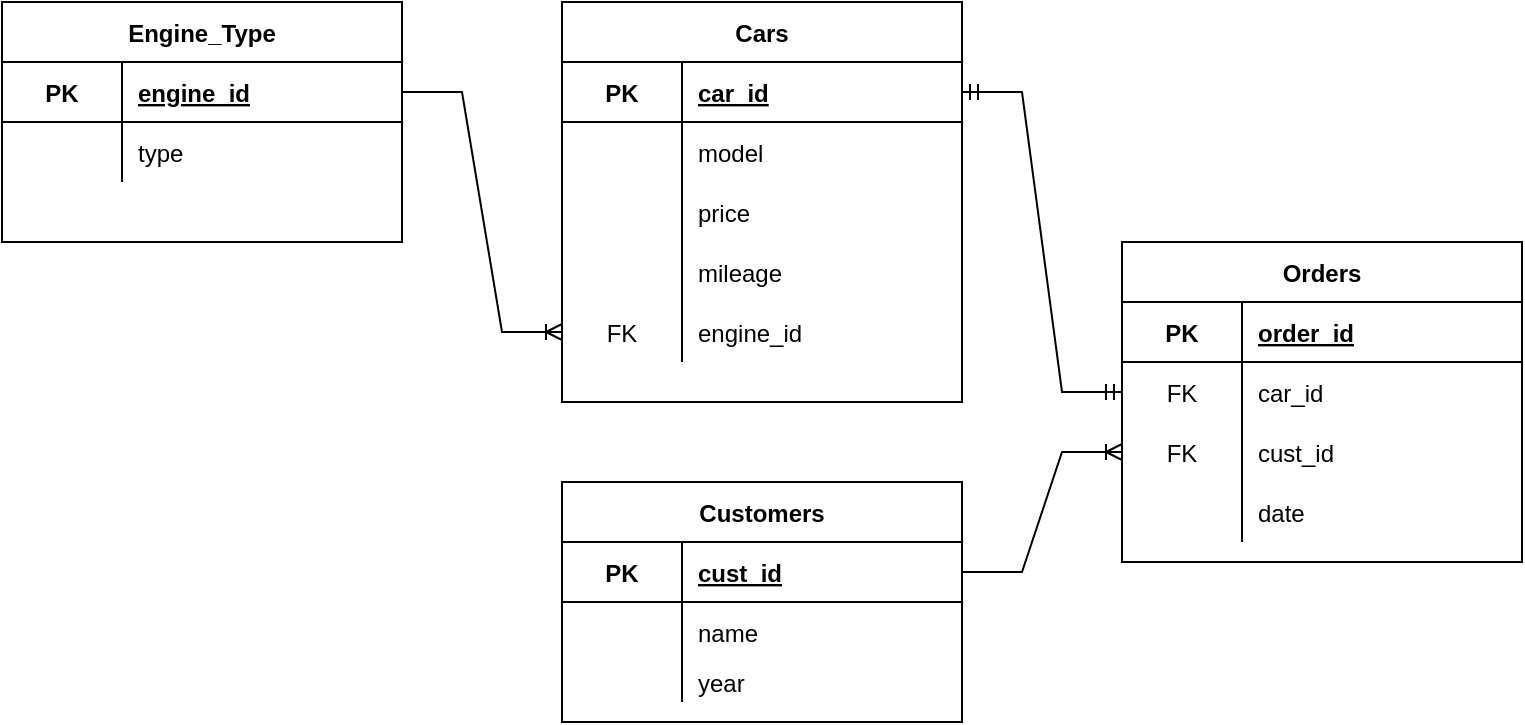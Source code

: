 <mxfile version="15.4.1" type="device"><diagram id="QEmT8G6JMdC6amq3P-HQ" name="Page-1"><mxGraphModel dx="2021" dy="1162" grid="1" gridSize="10" guides="1" tooltips="1" connect="1" arrows="1" fold="1" page="1" pageScale="1" pageWidth="827" pageHeight="1169" math="0" shadow="0"><root><mxCell id="0"/><mxCell id="1" parent="0"/><mxCell id="qkf18ttiYqo9gf-fME_Q-1" value="Cars" style="shape=table;startSize=30;container=1;collapsible=1;childLayout=tableLayout;fixedRows=1;rowLines=0;fontStyle=1;align=center;resizeLast=1;" vertex="1" parent="1"><mxGeometry x="320" y="360" width="200" height="200" as="geometry"/></mxCell><mxCell id="qkf18ttiYqo9gf-fME_Q-5" value="" style="shape=partialRectangle;collapsible=0;dropTarget=0;pointerEvents=0;fillColor=none;top=0;left=0;bottom=1;right=0;points=[[0,0.5],[1,0.5]];portConstraint=eastwest;" vertex="1" parent="qkf18ttiYqo9gf-fME_Q-1"><mxGeometry y="30" width="200" height="30" as="geometry"/></mxCell><mxCell id="qkf18ttiYqo9gf-fME_Q-6" value="PK" style="shape=partialRectangle;connectable=0;fillColor=none;top=0;left=0;bottom=0;right=0;fontStyle=1;overflow=hidden;" vertex="1" parent="qkf18ttiYqo9gf-fME_Q-5"><mxGeometry width="60" height="30" as="geometry"><mxRectangle width="60" height="30" as="alternateBounds"/></mxGeometry></mxCell><mxCell id="qkf18ttiYqo9gf-fME_Q-7" value="car_id" style="shape=partialRectangle;connectable=0;fillColor=none;top=0;left=0;bottom=0;right=0;align=left;spacingLeft=6;fontStyle=5;overflow=hidden;" vertex="1" parent="qkf18ttiYqo9gf-fME_Q-5"><mxGeometry x="60" width="140" height="30" as="geometry"><mxRectangle width="140" height="30" as="alternateBounds"/></mxGeometry></mxCell><mxCell id="qkf18ttiYqo9gf-fME_Q-8" value="" style="shape=partialRectangle;collapsible=0;dropTarget=0;pointerEvents=0;fillColor=none;top=0;left=0;bottom=0;right=0;points=[[0,0.5],[1,0.5]];portConstraint=eastwest;" vertex="1" parent="qkf18ttiYqo9gf-fME_Q-1"><mxGeometry y="60" width="200" height="30" as="geometry"/></mxCell><mxCell id="qkf18ttiYqo9gf-fME_Q-9" value="" style="shape=partialRectangle;connectable=0;fillColor=none;top=0;left=0;bottom=0;right=0;editable=1;overflow=hidden;" vertex="1" parent="qkf18ttiYqo9gf-fME_Q-8"><mxGeometry width="60" height="30" as="geometry"><mxRectangle width="60" height="30" as="alternateBounds"/></mxGeometry></mxCell><mxCell id="qkf18ttiYqo9gf-fME_Q-10" value="model" style="shape=partialRectangle;connectable=0;fillColor=none;top=0;left=0;bottom=0;right=0;align=left;spacingLeft=6;overflow=hidden;" vertex="1" parent="qkf18ttiYqo9gf-fME_Q-8"><mxGeometry x="60" width="140" height="30" as="geometry"><mxRectangle width="140" height="30" as="alternateBounds"/></mxGeometry></mxCell><mxCell id="qkf18ttiYqo9gf-fME_Q-11" value="" style="shape=partialRectangle;collapsible=0;dropTarget=0;pointerEvents=0;fillColor=none;top=0;left=0;bottom=0;right=0;points=[[0,0.5],[1,0.5]];portConstraint=eastwest;" vertex="1" parent="qkf18ttiYqo9gf-fME_Q-1"><mxGeometry y="90" width="200" height="30" as="geometry"/></mxCell><mxCell id="qkf18ttiYqo9gf-fME_Q-12" value="" style="shape=partialRectangle;connectable=0;fillColor=none;top=0;left=0;bottom=0;right=0;editable=1;overflow=hidden;" vertex="1" parent="qkf18ttiYqo9gf-fME_Q-11"><mxGeometry width="60" height="30" as="geometry"><mxRectangle width="60" height="30" as="alternateBounds"/></mxGeometry></mxCell><mxCell id="qkf18ttiYqo9gf-fME_Q-13" value="price" style="shape=partialRectangle;connectable=0;fillColor=none;top=0;left=0;bottom=0;right=0;align=left;spacingLeft=6;overflow=hidden;" vertex="1" parent="qkf18ttiYqo9gf-fME_Q-11"><mxGeometry x="60" width="140" height="30" as="geometry"><mxRectangle width="140" height="30" as="alternateBounds"/></mxGeometry></mxCell><mxCell id="qkf18ttiYqo9gf-fME_Q-69" value="" style="shape=partialRectangle;collapsible=0;dropTarget=0;pointerEvents=0;fillColor=none;top=0;left=0;bottom=0;right=0;points=[[0,0.5],[1,0.5]];portConstraint=eastwest;" vertex="1" parent="qkf18ttiYqo9gf-fME_Q-1"><mxGeometry y="120" width="200" height="30" as="geometry"/></mxCell><mxCell id="qkf18ttiYqo9gf-fME_Q-70" value="" style="shape=partialRectangle;connectable=0;fillColor=none;top=0;left=0;bottom=0;right=0;editable=1;overflow=hidden;" vertex="1" parent="qkf18ttiYqo9gf-fME_Q-69"><mxGeometry width="60" height="30" as="geometry"><mxRectangle width="60" height="30" as="alternateBounds"/></mxGeometry></mxCell><mxCell id="qkf18ttiYqo9gf-fME_Q-71" value="mileage" style="shape=partialRectangle;connectable=0;fillColor=none;top=0;left=0;bottom=0;right=0;align=left;spacingLeft=6;overflow=hidden;" vertex="1" parent="qkf18ttiYqo9gf-fME_Q-69"><mxGeometry x="60" width="140" height="30" as="geometry"><mxRectangle width="140" height="30" as="alternateBounds"/></mxGeometry></mxCell><mxCell id="qkf18ttiYqo9gf-fME_Q-72" value="" style="shape=partialRectangle;collapsible=0;dropTarget=0;pointerEvents=0;fillColor=none;top=0;left=0;bottom=0;right=0;points=[[0,0.5],[1,0.5]];portConstraint=eastwest;" vertex="1" parent="qkf18ttiYqo9gf-fME_Q-1"><mxGeometry y="150" width="200" height="30" as="geometry"/></mxCell><mxCell id="qkf18ttiYqo9gf-fME_Q-73" value="FK" style="shape=partialRectangle;connectable=0;fillColor=none;top=0;left=0;bottom=0;right=0;editable=1;overflow=hidden;" vertex="1" parent="qkf18ttiYqo9gf-fME_Q-72"><mxGeometry width="60" height="30" as="geometry"><mxRectangle width="60" height="30" as="alternateBounds"/></mxGeometry></mxCell><mxCell id="qkf18ttiYqo9gf-fME_Q-74" value="engine_id" style="shape=partialRectangle;connectable=0;fillColor=none;top=0;left=0;bottom=0;right=0;align=left;spacingLeft=6;overflow=hidden;" vertex="1" parent="qkf18ttiYqo9gf-fME_Q-72"><mxGeometry x="60" width="140" height="30" as="geometry"><mxRectangle width="140" height="30" as="alternateBounds"/></mxGeometry></mxCell><mxCell id="qkf18ttiYqo9gf-fME_Q-14" value="Customers" style="shape=table;startSize=30;container=1;collapsible=1;childLayout=tableLayout;fixedRows=1;rowLines=0;fontStyle=1;align=center;resizeLast=1;" vertex="1" parent="1"><mxGeometry x="320" y="600" width="200" height="120" as="geometry"/></mxCell><mxCell id="qkf18ttiYqo9gf-fME_Q-18" value="" style="shape=partialRectangle;collapsible=0;dropTarget=0;pointerEvents=0;fillColor=none;top=0;left=0;bottom=1;right=0;points=[[0,0.5],[1,0.5]];portConstraint=eastwest;" vertex="1" parent="qkf18ttiYqo9gf-fME_Q-14"><mxGeometry y="30" width="200" height="30" as="geometry"/></mxCell><mxCell id="qkf18ttiYqo9gf-fME_Q-19" value="PK" style="shape=partialRectangle;connectable=0;fillColor=none;top=0;left=0;bottom=0;right=0;fontStyle=1;overflow=hidden;" vertex="1" parent="qkf18ttiYqo9gf-fME_Q-18"><mxGeometry width="60" height="30" as="geometry"><mxRectangle width="60" height="30" as="alternateBounds"/></mxGeometry></mxCell><mxCell id="qkf18ttiYqo9gf-fME_Q-20" value="cust_id" style="shape=partialRectangle;connectable=0;fillColor=none;top=0;left=0;bottom=0;right=0;align=left;spacingLeft=6;fontStyle=5;overflow=hidden;" vertex="1" parent="qkf18ttiYqo9gf-fME_Q-18"><mxGeometry x="60" width="140" height="30" as="geometry"><mxRectangle width="140" height="30" as="alternateBounds"/></mxGeometry></mxCell><mxCell id="qkf18ttiYqo9gf-fME_Q-21" value="" style="shape=partialRectangle;collapsible=0;dropTarget=0;pointerEvents=0;fillColor=none;top=0;left=0;bottom=0;right=0;points=[[0,0.5],[1,0.5]];portConstraint=eastwest;" vertex="1" parent="qkf18ttiYqo9gf-fME_Q-14"><mxGeometry y="60" width="200" height="30" as="geometry"/></mxCell><mxCell id="qkf18ttiYqo9gf-fME_Q-22" value="" style="shape=partialRectangle;connectable=0;fillColor=none;top=0;left=0;bottom=0;right=0;editable=1;overflow=hidden;" vertex="1" parent="qkf18ttiYqo9gf-fME_Q-21"><mxGeometry width="60" height="30" as="geometry"><mxRectangle width="60" height="30" as="alternateBounds"/></mxGeometry></mxCell><mxCell id="qkf18ttiYqo9gf-fME_Q-23" value="name" style="shape=partialRectangle;connectable=0;fillColor=none;top=0;left=0;bottom=0;right=0;align=left;spacingLeft=6;overflow=hidden;" vertex="1" parent="qkf18ttiYqo9gf-fME_Q-21"><mxGeometry x="60" width="140" height="30" as="geometry"><mxRectangle width="140" height="30" as="alternateBounds"/></mxGeometry></mxCell><mxCell id="qkf18ttiYqo9gf-fME_Q-24" value="" style="shape=partialRectangle;collapsible=0;dropTarget=0;pointerEvents=0;fillColor=none;top=0;left=0;bottom=0;right=0;points=[[0,0.5],[1,0.5]];portConstraint=eastwest;" vertex="1" parent="qkf18ttiYqo9gf-fME_Q-14"><mxGeometry y="90" width="200" height="20" as="geometry"/></mxCell><mxCell id="qkf18ttiYqo9gf-fME_Q-25" value="" style="shape=partialRectangle;connectable=0;fillColor=none;top=0;left=0;bottom=0;right=0;editable=1;overflow=hidden;" vertex="1" parent="qkf18ttiYqo9gf-fME_Q-24"><mxGeometry width="60" height="20" as="geometry"><mxRectangle width="60" height="20" as="alternateBounds"/></mxGeometry></mxCell><mxCell id="qkf18ttiYqo9gf-fME_Q-26" value="year" style="shape=partialRectangle;connectable=0;fillColor=none;top=0;left=0;bottom=0;right=0;align=left;spacingLeft=6;overflow=hidden;" vertex="1" parent="qkf18ttiYqo9gf-fME_Q-24"><mxGeometry x="60" width="140" height="20" as="geometry"><mxRectangle width="140" height="20" as="alternateBounds"/></mxGeometry></mxCell><mxCell id="qkf18ttiYqo9gf-fME_Q-30" value="Orders" style="shape=table;startSize=30;container=1;collapsible=1;childLayout=tableLayout;fixedRows=1;rowLines=0;fontStyle=1;align=center;resizeLast=1;" vertex="1" parent="1"><mxGeometry x="600" y="480" width="200" height="160" as="geometry"/></mxCell><mxCell id="qkf18ttiYqo9gf-fME_Q-34" value="" style="shape=partialRectangle;collapsible=0;dropTarget=0;pointerEvents=0;fillColor=none;top=0;left=0;bottom=1;right=0;points=[[0,0.5],[1,0.5]];portConstraint=eastwest;" vertex="1" parent="qkf18ttiYqo9gf-fME_Q-30"><mxGeometry y="30" width="200" height="30" as="geometry"/></mxCell><mxCell id="qkf18ttiYqo9gf-fME_Q-35" value="PK" style="shape=partialRectangle;connectable=0;fillColor=none;top=0;left=0;bottom=0;right=0;fontStyle=1;overflow=hidden;" vertex="1" parent="qkf18ttiYqo9gf-fME_Q-34"><mxGeometry width="60" height="30" as="geometry"><mxRectangle width="60" height="30" as="alternateBounds"/></mxGeometry></mxCell><mxCell id="qkf18ttiYqo9gf-fME_Q-36" value="order_id" style="shape=partialRectangle;connectable=0;fillColor=none;top=0;left=0;bottom=0;right=0;align=left;spacingLeft=6;fontStyle=5;overflow=hidden;" vertex="1" parent="qkf18ttiYqo9gf-fME_Q-34"><mxGeometry x="60" width="140" height="30" as="geometry"><mxRectangle width="140" height="30" as="alternateBounds"/></mxGeometry></mxCell><mxCell id="qkf18ttiYqo9gf-fME_Q-37" value="" style="shape=partialRectangle;collapsible=0;dropTarget=0;pointerEvents=0;fillColor=none;top=0;left=0;bottom=0;right=0;points=[[0,0.5],[1,0.5]];portConstraint=eastwest;" vertex="1" parent="qkf18ttiYqo9gf-fME_Q-30"><mxGeometry y="60" width="200" height="30" as="geometry"/></mxCell><mxCell id="qkf18ttiYqo9gf-fME_Q-38" value="FK" style="shape=partialRectangle;connectable=0;fillColor=none;top=0;left=0;bottom=0;right=0;editable=1;overflow=hidden;" vertex="1" parent="qkf18ttiYqo9gf-fME_Q-37"><mxGeometry width="60" height="30" as="geometry"><mxRectangle width="60" height="30" as="alternateBounds"/></mxGeometry></mxCell><mxCell id="qkf18ttiYqo9gf-fME_Q-39" value="car_id" style="shape=partialRectangle;connectable=0;fillColor=none;top=0;left=0;bottom=0;right=0;align=left;spacingLeft=6;overflow=hidden;" vertex="1" parent="qkf18ttiYqo9gf-fME_Q-37"><mxGeometry x="60" width="140" height="30" as="geometry"><mxRectangle width="140" height="30" as="alternateBounds"/></mxGeometry></mxCell><mxCell id="qkf18ttiYqo9gf-fME_Q-40" value="" style="shape=partialRectangle;collapsible=0;dropTarget=0;pointerEvents=0;fillColor=none;top=0;left=0;bottom=0;right=0;points=[[0,0.5],[1,0.5]];portConstraint=eastwest;" vertex="1" parent="qkf18ttiYqo9gf-fME_Q-30"><mxGeometry y="90" width="200" height="30" as="geometry"/></mxCell><mxCell id="qkf18ttiYqo9gf-fME_Q-41" value="FK" style="shape=partialRectangle;connectable=0;fillColor=none;top=0;left=0;bottom=0;right=0;editable=1;overflow=hidden;" vertex="1" parent="qkf18ttiYqo9gf-fME_Q-40"><mxGeometry width="60" height="30" as="geometry"><mxRectangle width="60" height="30" as="alternateBounds"/></mxGeometry></mxCell><mxCell id="qkf18ttiYqo9gf-fME_Q-42" value="cust_id" style="shape=partialRectangle;connectable=0;fillColor=none;top=0;left=0;bottom=0;right=0;align=left;spacingLeft=6;overflow=hidden;" vertex="1" parent="qkf18ttiYqo9gf-fME_Q-40"><mxGeometry x="60" width="140" height="30" as="geometry"><mxRectangle width="140" height="30" as="alternateBounds"/></mxGeometry></mxCell><mxCell id="qkf18ttiYqo9gf-fME_Q-78" value="" style="shape=partialRectangle;collapsible=0;dropTarget=0;pointerEvents=0;fillColor=none;top=0;left=0;bottom=0;right=0;points=[[0,0.5],[1,0.5]];portConstraint=eastwest;" vertex="1" parent="qkf18ttiYqo9gf-fME_Q-30"><mxGeometry y="120" width="200" height="30" as="geometry"/></mxCell><mxCell id="qkf18ttiYqo9gf-fME_Q-79" value="" style="shape=partialRectangle;connectable=0;fillColor=none;top=0;left=0;bottom=0;right=0;editable=1;overflow=hidden;" vertex="1" parent="qkf18ttiYqo9gf-fME_Q-78"><mxGeometry width="60" height="30" as="geometry"><mxRectangle width="60" height="30" as="alternateBounds"/></mxGeometry></mxCell><mxCell id="qkf18ttiYqo9gf-fME_Q-80" value="date" style="shape=partialRectangle;connectable=0;fillColor=none;top=0;left=0;bottom=0;right=0;align=left;spacingLeft=6;overflow=hidden;" vertex="1" parent="qkf18ttiYqo9gf-fME_Q-78"><mxGeometry x="60" width="140" height="30" as="geometry"><mxRectangle width="140" height="30" as="alternateBounds"/></mxGeometry></mxCell><mxCell id="qkf18ttiYqo9gf-fME_Q-56" value="Engine_Type" style="shape=table;startSize=30;container=1;collapsible=1;childLayout=tableLayout;fixedRows=1;rowLines=0;fontStyle=1;align=center;resizeLast=1;" vertex="1" parent="1"><mxGeometry x="40" y="360" width="200" height="120" as="geometry"/></mxCell><mxCell id="qkf18ttiYqo9gf-fME_Q-60" value="" style="shape=partialRectangle;collapsible=0;dropTarget=0;pointerEvents=0;fillColor=none;top=0;left=0;bottom=1;right=0;points=[[0,0.5],[1,0.5]];portConstraint=eastwest;" vertex="1" parent="qkf18ttiYqo9gf-fME_Q-56"><mxGeometry y="30" width="200" height="30" as="geometry"/></mxCell><mxCell id="qkf18ttiYqo9gf-fME_Q-61" value="PK" style="shape=partialRectangle;connectable=0;fillColor=none;top=0;left=0;bottom=0;right=0;fontStyle=1;overflow=hidden;" vertex="1" parent="qkf18ttiYqo9gf-fME_Q-60"><mxGeometry width="60" height="30" as="geometry"><mxRectangle width="60" height="30" as="alternateBounds"/></mxGeometry></mxCell><mxCell id="qkf18ttiYqo9gf-fME_Q-62" value="engine_id" style="shape=partialRectangle;connectable=0;fillColor=none;top=0;left=0;bottom=0;right=0;align=left;spacingLeft=6;fontStyle=5;overflow=hidden;" vertex="1" parent="qkf18ttiYqo9gf-fME_Q-60"><mxGeometry x="60" width="140" height="30" as="geometry"><mxRectangle width="140" height="30" as="alternateBounds"/></mxGeometry></mxCell><mxCell id="qkf18ttiYqo9gf-fME_Q-63" value="" style="shape=partialRectangle;collapsible=0;dropTarget=0;pointerEvents=0;fillColor=none;top=0;left=0;bottom=0;right=0;points=[[0,0.5],[1,0.5]];portConstraint=eastwest;" vertex="1" parent="qkf18ttiYqo9gf-fME_Q-56"><mxGeometry y="60" width="200" height="30" as="geometry"/></mxCell><mxCell id="qkf18ttiYqo9gf-fME_Q-64" value="" style="shape=partialRectangle;connectable=0;fillColor=none;top=0;left=0;bottom=0;right=0;editable=1;overflow=hidden;" vertex="1" parent="qkf18ttiYqo9gf-fME_Q-63"><mxGeometry width="60" height="30" as="geometry"><mxRectangle width="60" height="30" as="alternateBounds"/></mxGeometry></mxCell><mxCell id="qkf18ttiYqo9gf-fME_Q-65" value="type" style="shape=partialRectangle;connectable=0;fillColor=none;top=0;left=0;bottom=0;right=0;align=left;spacingLeft=6;overflow=hidden;" vertex="1" parent="qkf18ttiYqo9gf-fME_Q-63"><mxGeometry x="60" width="140" height="30" as="geometry"><mxRectangle width="140" height="30" as="alternateBounds"/></mxGeometry></mxCell><mxCell id="qkf18ttiYqo9gf-fME_Q-81" value="" style="edgeStyle=entityRelationEdgeStyle;fontSize=12;html=1;endArrow=ERoneToMany;rounded=0;exitX=1;exitY=0.5;exitDx=0;exitDy=0;" edge="1" parent="1" source="qkf18ttiYqo9gf-fME_Q-60" target="qkf18ttiYqo9gf-fME_Q-72"><mxGeometry width="100" height="100" relative="1" as="geometry"><mxPoint x="360" y="640" as="sourcePoint"/><mxPoint x="700" y="690" as="targetPoint"/></mxGeometry></mxCell><mxCell id="qkf18ttiYqo9gf-fME_Q-82" value="" style="edgeStyle=entityRelationEdgeStyle;fontSize=12;html=1;endArrow=ERmandOne;startArrow=ERmandOne;rounded=0;exitX=1;exitY=0.5;exitDx=0;exitDy=0;" edge="1" parent="1" source="qkf18ttiYqo9gf-fME_Q-5" target="qkf18ttiYqo9gf-fME_Q-37"><mxGeometry width="100" height="100" relative="1" as="geometry"><mxPoint x="360" y="640" as="sourcePoint"/><mxPoint x="460" y="540" as="targetPoint"/></mxGeometry></mxCell><mxCell id="qkf18ttiYqo9gf-fME_Q-83" value="" style="edgeStyle=entityRelationEdgeStyle;fontSize=12;html=1;endArrow=ERoneToMany;rounded=0;" edge="1" parent="1" source="qkf18ttiYqo9gf-fME_Q-18" target="qkf18ttiYqo9gf-fME_Q-40"><mxGeometry width="100" height="100" relative="1" as="geometry"><mxPoint x="360" y="670" as="sourcePoint"/><mxPoint x="460" y="570" as="targetPoint"/></mxGeometry></mxCell></root></mxGraphModel></diagram></mxfile>